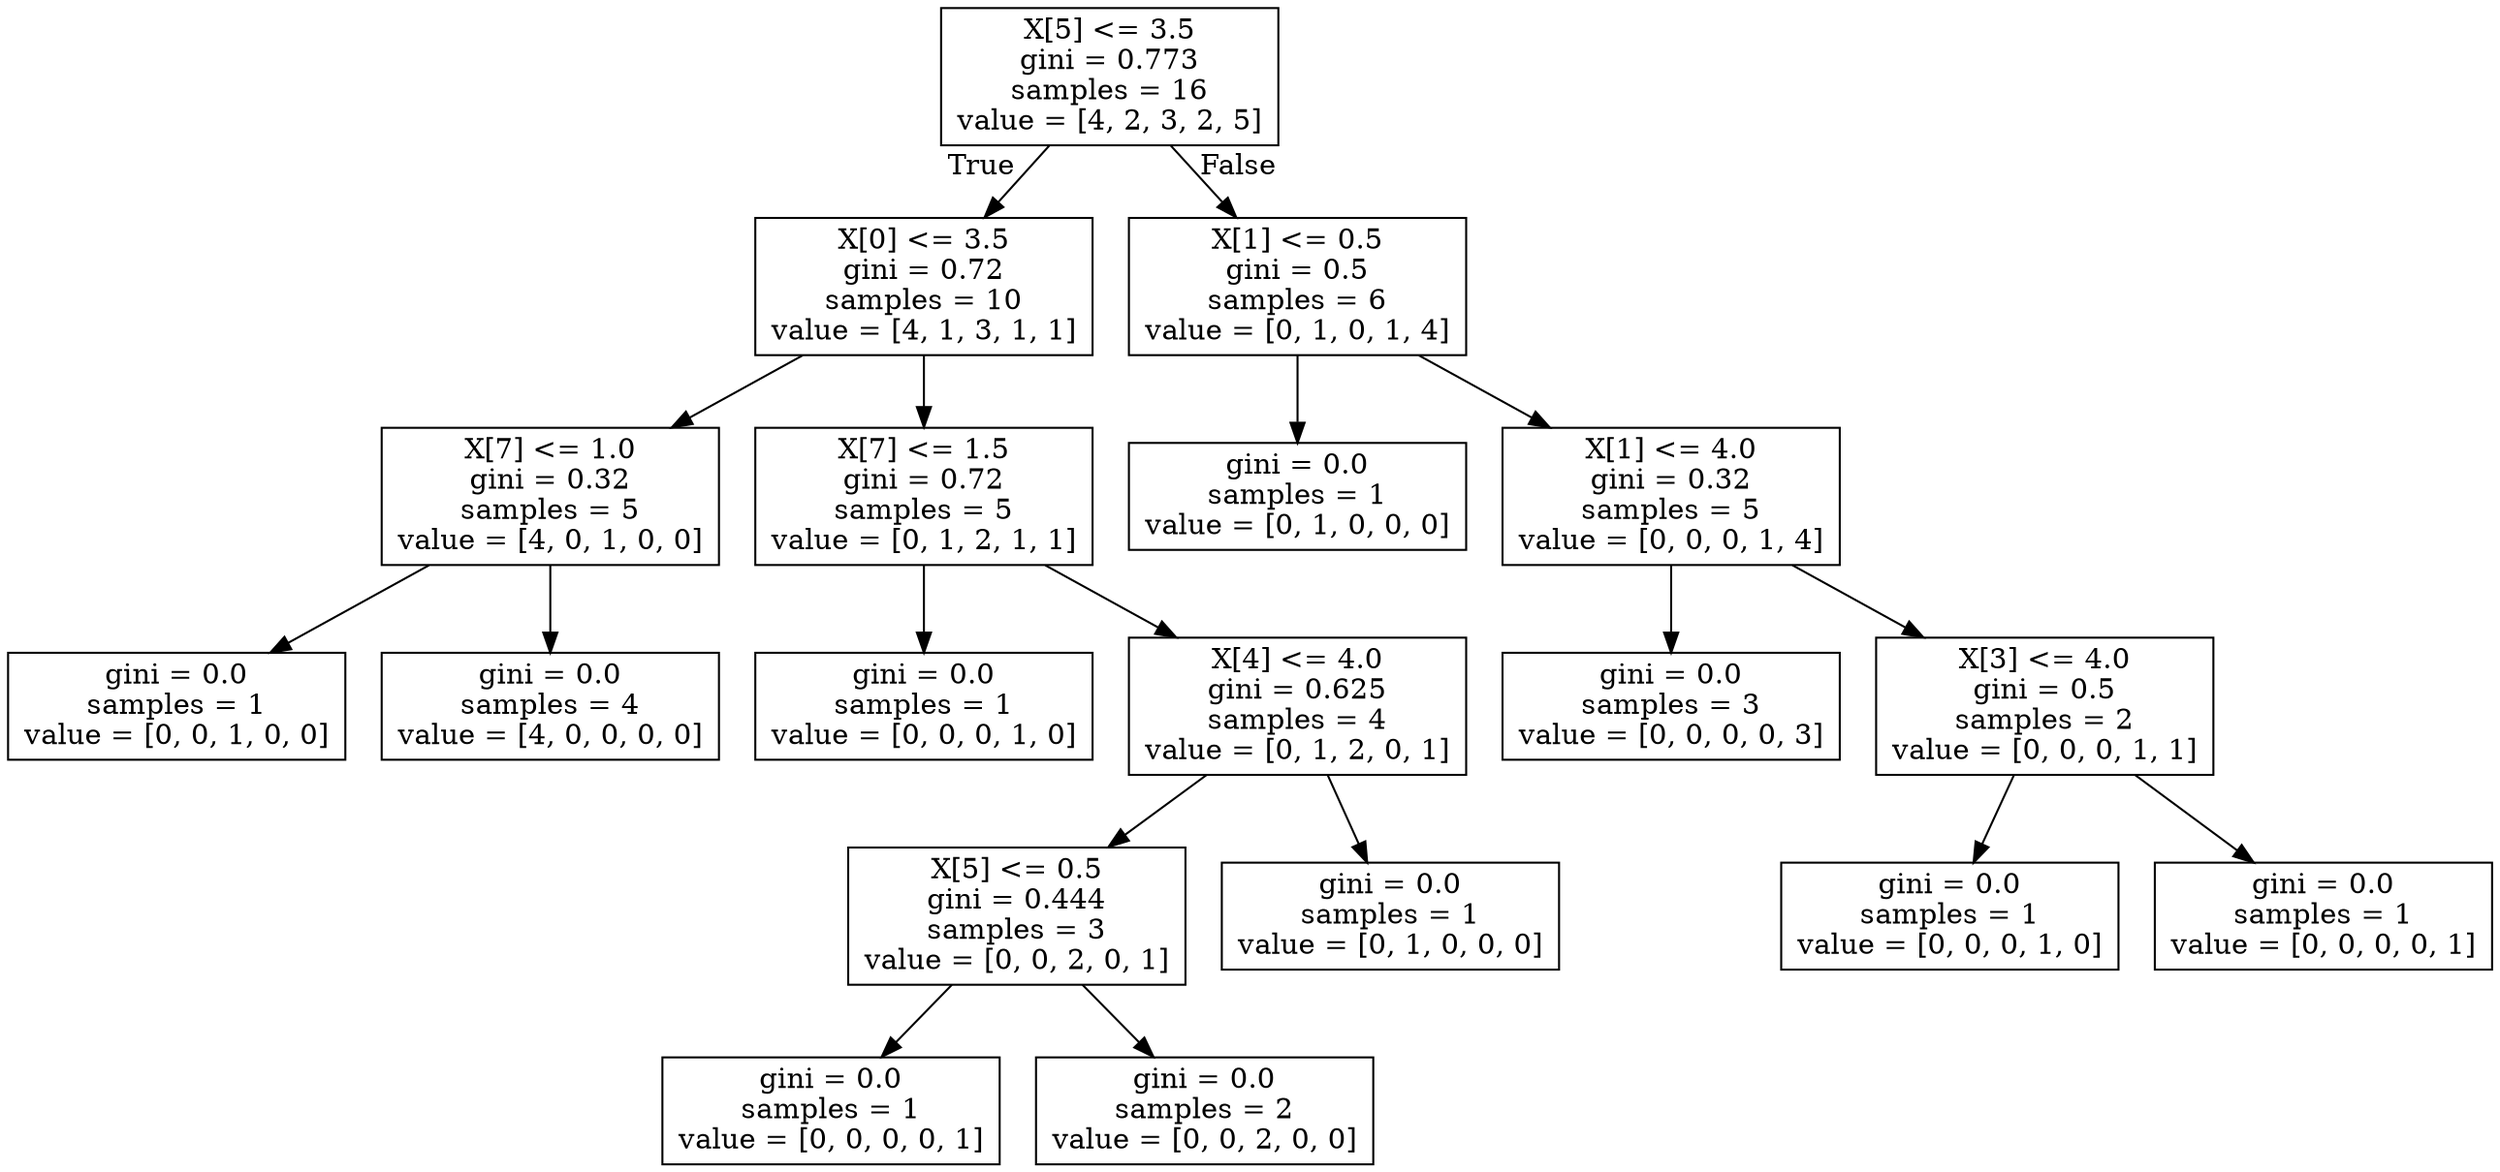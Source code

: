 digraph Tree {
node [shape=box] ;
0 [label="X[5] <= 3.5\ngini = 0.773\nsamples = 16\nvalue = [4, 2, 3, 2, 5]"] ;
1 [label="X[0] <= 3.5\ngini = 0.72\nsamples = 10\nvalue = [4, 1, 3, 1, 1]"] ;
0 -> 1 [labeldistance=2.5, labelangle=45, headlabel="True"] ;
2 [label="X[7] <= 1.0\ngini = 0.32\nsamples = 5\nvalue = [4, 0, 1, 0, 0]"] ;
1 -> 2 ;
3 [label="gini = 0.0\nsamples = 1\nvalue = [0, 0, 1, 0, 0]"] ;
2 -> 3 ;
4 [label="gini = 0.0\nsamples = 4\nvalue = [4, 0, 0, 0, 0]"] ;
2 -> 4 ;
5 [label="X[7] <= 1.5\ngini = 0.72\nsamples = 5\nvalue = [0, 1, 2, 1, 1]"] ;
1 -> 5 ;
6 [label="gini = 0.0\nsamples = 1\nvalue = [0, 0, 0, 1, 0]"] ;
5 -> 6 ;
7 [label="X[4] <= 4.0\ngini = 0.625\nsamples = 4\nvalue = [0, 1, 2, 0, 1]"] ;
5 -> 7 ;
8 [label="X[5] <= 0.5\ngini = 0.444\nsamples = 3\nvalue = [0, 0, 2, 0, 1]"] ;
7 -> 8 ;
9 [label="gini = 0.0\nsamples = 1\nvalue = [0, 0, 0, 0, 1]"] ;
8 -> 9 ;
10 [label="gini = 0.0\nsamples = 2\nvalue = [0, 0, 2, 0, 0]"] ;
8 -> 10 ;
11 [label="gini = 0.0\nsamples = 1\nvalue = [0, 1, 0, 0, 0]"] ;
7 -> 11 ;
12 [label="X[1] <= 0.5\ngini = 0.5\nsamples = 6\nvalue = [0, 1, 0, 1, 4]"] ;
0 -> 12 [labeldistance=2.5, labelangle=-45, headlabel="False"] ;
13 [label="gini = 0.0\nsamples = 1\nvalue = [0, 1, 0, 0, 0]"] ;
12 -> 13 ;
14 [label="X[1] <= 4.0\ngini = 0.32\nsamples = 5\nvalue = [0, 0, 0, 1, 4]"] ;
12 -> 14 ;
15 [label="gini = 0.0\nsamples = 3\nvalue = [0, 0, 0, 0, 3]"] ;
14 -> 15 ;
16 [label="X[3] <= 4.0\ngini = 0.5\nsamples = 2\nvalue = [0, 0, 0, 1, 1]"] ;
14 -> 16 ;
17 [label="gini = 0.0\nsamples = 1\nvalue = [0, 0, 0, 1, 0]"] ;
16 -> 17 ;
18 [label="gini = 0.0\nsamples = 1\nvalue = [0, 0, 0, 0, 1]"] ;
16 -> 18 ;
}
